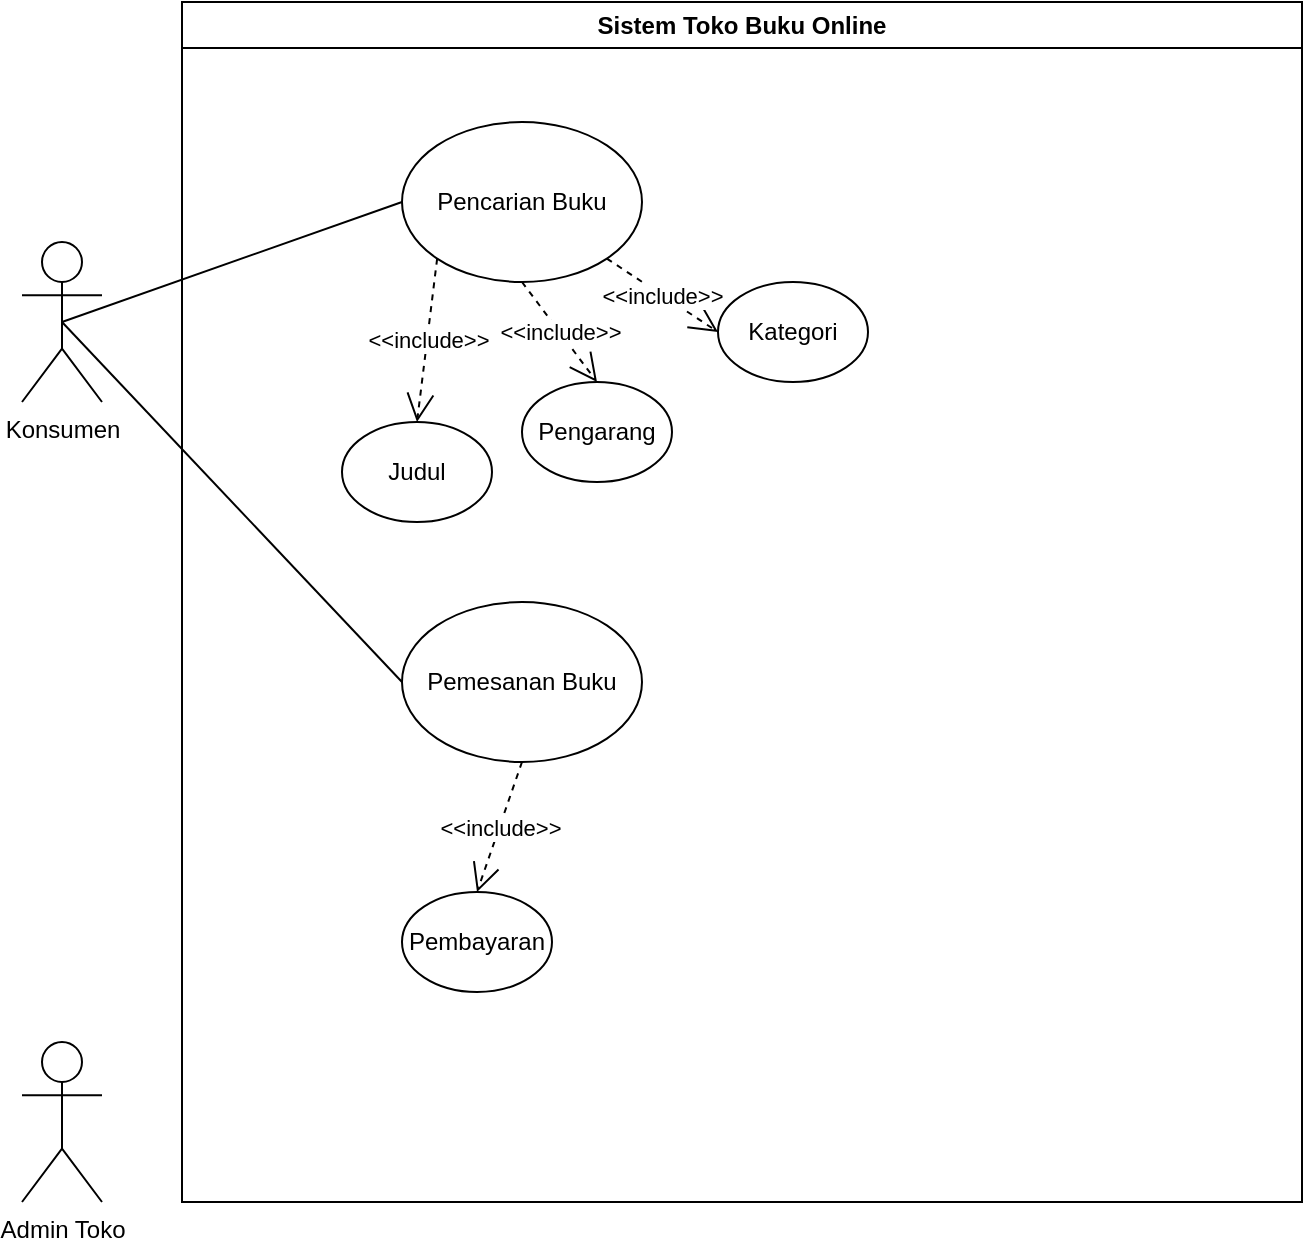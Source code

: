 <mxfile version="24.8.6">
  <diagram name="Page-1" id="AMS0fTUhrBLNYwUgedSh">
    <mxGraphModel dx="581" dy="742" grid="1" gridSize="10" guides="1" tooltips="1" connect="1" arrows="1" fold="1" page="1" pageScale="1" pageWidth="850" pageHeight="1100" math="0" shadow="0">
      <root>
        <mxCell id="0" />
        <mxCell id="1" parent="0" />
        <mxCell id="19YLNRcRQW0V7mlCGsq5-1" value="Konsumen" style="shape=umlActor;verticalLabelPosition=bottom;verticalAlign=top;html=1;outlineConnect=0;" vertex="1" parent="1">
          <mxGeometry x="40" y="200" width="40" height="80" as="geometry" />
        </mxCell>
        <mxCell id="19YLNRcRQW0V7mlCGsq5-3" value="Sistem Toko Buku Online" style="swimlane;whiteSpace=wrap;html=1;" vertex="1" parent="1">
          <mxGeometry x="120" y="80" width="560" height="600" as="geometry" />
        </mxCell>
        <mxCell id="19YLNRcRQW0V7mlCGsq5-7" value="Pencarian Buku" style="ellipse;whiteSpace=wrap;html=1;" vertex="1" parent="19YLNRcRQW0V7mlCGsq5-3">
          <mxGeometry x="110" y="60" width="120" height="80" as="geometry" />
        </mxCell>
        <mxCell id="19YLNRcRQW0V7mlCGsq5-8" value="Judul" style="ellipse;whiteSpace=wrap;html=1;" vertex="1" parent="19YLNRcRQW0V7mlCGsq5-3">
          <mxGeometry x="80" y="210" width="75" height="50" as="geometry" />
        </mxCell>
        <mxCell id="19YLNRcRQW0V7mlCGsq5-11" value="Pengarang" style="ellipse;whiteSpace=wrap;html=1;" vertex="1" parent="19YLNRcRQW0V7mlCGsq5-3">
          <mxGeometry x="170" y="190" width="75" height="50" as="geometry" />
        </mxCell>
        <mxCell id="19YLNRcRQW0V7mlCGsq5-12" value="Kategori" style="ellipse;whiteSpace=wrap;html=1;" vertex="1" parent="19YLNRcRQW0V7mlCGsq5-3">
          <mxGeometry x="268" y="140" width="75" height="50" as="geometry" />
        </mxCell>
        <mxCell id="19YLNRcRQW0V7mlCGsq5-21" value="Pemesanan Buku" style="ellipse;whiteSpace=wrap;html=1;" vertex="1" parent="19YLNRcRQW0V7mlCGsq5-3">
          <mxGeometry x="110" y="300" width="120" height="80" as="geometry" />
        </mxCell>
        <mxCell id="19YLNRcRQW0V7mlCGsq5-23" value="&amp;lt;&amp;lt;include&amp;gt;&amp;gt;" style="endArrow=open;endSize=12;dashed=1;html=1;rounded=0;exitX=0;exitY=1;exitDx=0;exitDy=0;entryX=0.5;entryY=0;entryDx=0;entryDy=0;" edge="1" parent="19YLNRcRQW0V7mlCGsq5-3" source="19YLNRcRQW0V7mlCGsq5-7" target="19YLNRcRQW0V7mlCGsq5-8">
          <mxGeometry width="160" relative="1" as="geometry">
            <mxPoint x="20" y="180" as="sourcePoint" />
            <mxPoint x="30" y="200" as="targetPoint" />
          </mxGeometry>
        </mxCell>
        <mxCell id="19YLNRcRQW0V7mlCGsq5-24" value="&amp;lt;&amp;lt;include&amp;gt;&amp;gt;" style="endArrow=open;endSize=12;dashed=1;html=1;rounded=0;exitX=0.5;exitY=1;exitDx=0;exitDy=0;entryX=0.5;entryY=0;entryDx=0;entryDy=0;" edge="1" parent="19YLNRcRQW0V7mlCGsq5-3" source="19YLNRcRQW0V7mlCGsq5-7" target="19YLNRcRQW0V7mlCGsq5-11">
          <mxGeometry width="160" relative="1" as="geometry">
            <mxPoint x="128" y="220" as="sourcePoint" />
            <mxPoint x="138" y="138" as="targetPoint" />
          </mxGeometry>
        </mxCell>
        <mxCell id="19YLNRcRQW0V7mlCGsq5-25" value="&amp;lt;&amp;lt;include&amp;gt;&amp;gt;" style="endArrow=open;endSize=12;dashed=1;html=1;rounded=0;exitX=1;exitY=1;exitDx=0;exitDy=0;entryX=0;entryY=0.5;entryDx=0;entryDy=0;" edge="1" parent="19YLNRcRQW0V7mlCGsq5-3" source="19YLNRcRQW0V7mlCGsq5-7" target="19YLNRcRQW0V7mlCGsq5-12">
          <mxGeometry width="160" relative="1" as="geometry">
            <mxPoint x="138" y="230" as="sourcePoint" />
            <mxPoint x="148" y="148" as="targetPoint" />
          </mxGeometry>
        </mxCell>
        <mxCell id="19YLNRcRQW0V7mlCGsq5-26" value="Pembayaran" style="ellipse;whiteSpace=wrap;html=1;" vertex="1" parent="19YLNRcRQW0V7mlCGsq5-3">
          <mxGeometry x="110" y="445" width="75" height="50" as="geometry" />
        </mxCell>
        <mxCell id="19YLNRcRQW0V7mlCGsq5-27" value="&amp;lt;&amp;lt;include&amp;gt;&amp;gt;" style="endArrow=open;endSize=12;dashed=1;html=1;rounded=0;exitX=0.5;exitY=1;exitDx=0;exitDy=0;entryX=0.5;entryY=0;entryDx=0;entryDy=0;" edge="1" parent="19YLNRcRQW0V7mlCGsq5-3" source="19YLNRcRQW0V7mlCGsq5-21" target="19YLNRcRQW0V7mlCGsq5-26">
          <mxGeometry width="160" relative="1" as="geometry">
            <mxPoint x="138" y="138" as="sourcePoint" />
            <mxPoint x="128" y="220" as="targetPoint" />
          </mxGeometry>
        </mxCell>
        <mxCell id="19YLNRcRQW0V7mlCGsq5-19" value="" style="endArrow=none;html=1;rounded=0;exitX=0.5;exitY=0.5;exitDx=0;exitDy=0;exitPerimeter=0;entryX=0;entryY=0.5;entryDx=0;entryDy=0;" edge="1" parent="1" source="19YLNRcRQW0V7mlCGsq5-1" target="19YLNRcRQW0V7mlCGsq5-7">
          <mxGeometry width="50" height="50" relative="1" as="geometry">
            <mxPoint x="180" y="420" as="sourcePoint" />
            <mxPoint x="230" y="370" as="targetPoint" />
          </mxGeometry>
        </mxCell>
        <mxCell id="19YLNRcRQW0V7mlCGsq5-22" value="" style="endArrow=none;html=1;rounded=0;exitX=0.5;exitY=0.5;exitDx=0;exitDy=0;exitPerimeter=0;entryX=0;entryY=0.5;entryDx=0;entryDy=0;" edge="1" parent="1" source="19YLNRcRQW0V7mlCGsq5-1" target="19YLNRcRQW0V7mlCGsq5-21">
          <mxGeometry width="50" height="50" relative="1" as="geometry">
            <mxPoint x="70" y="250" as="sourcePoint" />
            <mxPoint x="240" y="190" as="targetPoint" />
          </mxGeometry>
        </mxCell>
        <mxCell id="19YLNRcRQW0V7mlCGsq5-2" value="Admin Toko" style="shape=umlActor;verticalLabelPosition=bottom;verticalAlign=top;html=1;outlineConnect=0;" vertex="1" parent="1">
          <mxGeometry x="40" y="600" width="40" height="80" as="geometry" />
        </mxCell>
      </root>
    </mxGraphModel>
  </diagram>
</mxfile>
